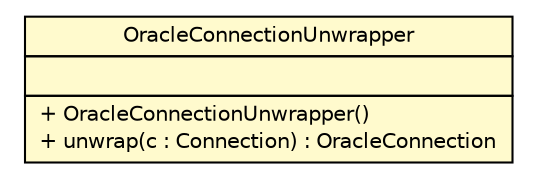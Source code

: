 #!/usr/local/bin/dot
#
# Class diagram 
# Generated by UMLGraph version R5_6-24-gf6e263 (http://www.umlgraph.org/)
#

digraph G {
	edge [fontname="Helvetica",fontsize=10,labelfontname="Helvetica",labelfontsize=10];
	node [fontname="Helvetica",fontsize=10,shape=plaintext];
	nodesep=0.25;
	ranksep=0.5;
	// nl.b3p.brmo.loader.jdbc.OracleConnectionUnwrapper
	c2158 [label=<<table title="nl.b3p.brmo.loader.jdbc.OracleConnectionUnwrapper" border="0" cellborder="1" cellspacing="0" cellpadding="2" port="p" bgcolor="lemonChiffon" href="./OracleConnectionUnwrapper.html">
		<tr><td><table border="0" cellspacing="0" cellpadding="1">
<tr><td align="center" balign="center"> OracleConnectionUnwrapper </td></tr>
		</table></td></tr>
		<tr><td><table border="0" cellspacing="0" cellpadding="1">
<tr><td align="left" balign="left">  </td></tr>
		</table></td></tr>
		<tr><td><table border="0" cellspacing="0" cellpadding="1">
<tr><td align="left" balign="left"> + OracleConnectionUnwrapper() </td></tr>
<tr><td align="left" balign="left"> + unwrap(c : Connection) : OracleConnection </td></tr>
		</table></td></tr>
		</table>>, URL="./OracleConnectionUnwrapper.html", fontname="Helvetica", fontcolor="black", fontsize=10.0];
}

